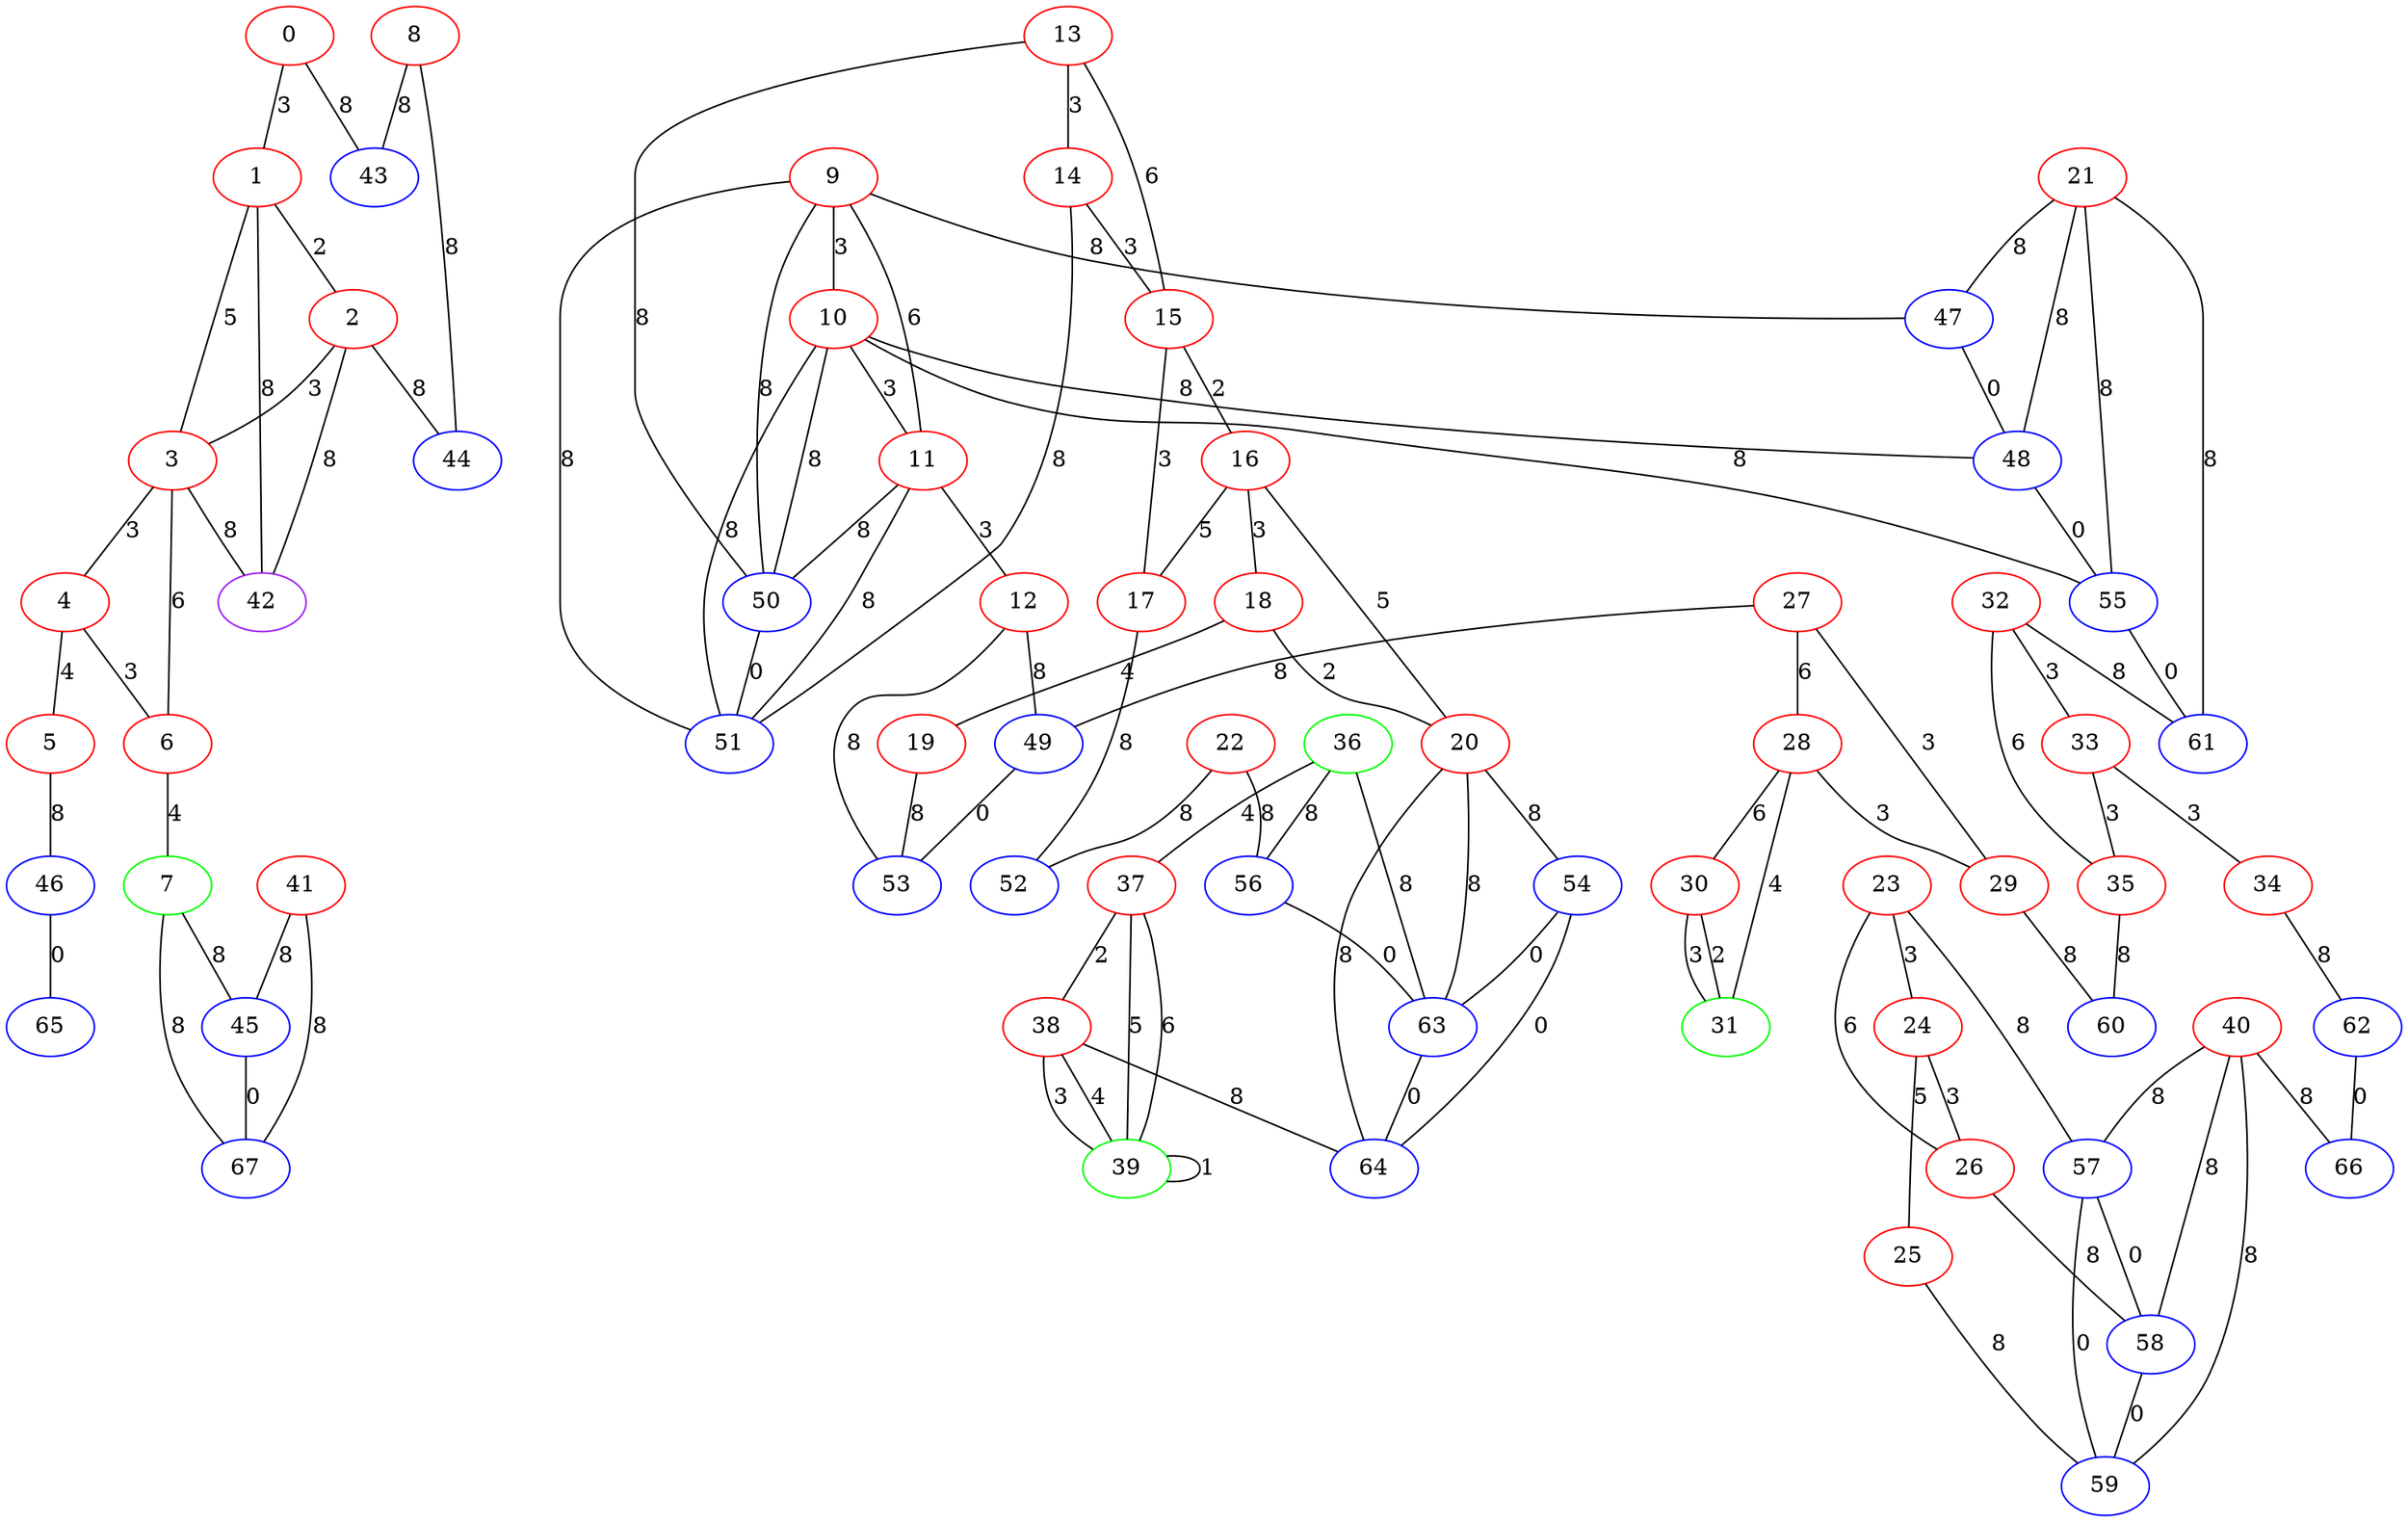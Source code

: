 graph "" {
0 [color=red, weight=1];
1 [color=red, weight=1];
2 [color=red, weight=1];
3 [color=red, weight=1];
4 [color=red, weight=1];
5 [color=red, weight=1];
6 [color=red, weight=1];
7 [color=green, weight=2];
8 [color=red, weight=1];
9 [color=red, weight=1];
10 [color=red, weight=1];
11 [color=red, weight=1];
12 [color=red, weight=1];
13 [color=red, weight=1];
14 [color=red, weight=1];
15 [color=red, weight=1];
16 [color=red, weight=1];
17 [color=red, weight=1];
18 [color=red, weight=1];
19 [color=red, weight=1];
20 [color=red, weight=1];
21 [color=red, weight=1];
22 [color=red, weight=1];
23 [color=red, weight=1];
24 [color=red, weight=1];
25 [color=red, weight=1];
26 [color=red, weight=1];
27 [color=red, weight=1];
28 [color=red, weight=1];
29 [color=red, weight=1];
30 [color=red, weight=1];
31 [color=green, weight=2];
32 [color=red, weight=1];
33 [color=red, weight=1];
34 [color=red, weight=1];
35 [color=red, weight=1];
36 [color=green, weight=2];
37 [color=red, weight=1];
38 [color=red, weight=1];
39 [color=green, weight=2];
40 [color=red, weight=1];
41 [color=red, weight=1];
42 [color=purple, weight=4];
43 [color=blue, weight=3];
44 [color=blue, weight=3];
45 [color=blue, weight=3];
46 [color=blue, weight=3];
47 [color=blue, weight=3];
48 [color=blue, weight=3];
49 [color=blue, weight=3];
50 [color=blue, weight=3];
51 [color=blue, weight=3];
52 [color=blue, weight=3];
53 [color=blue, weight=3];
54 [color=blue, weight=3];
55 [color=blue, weight=3];
56 [color=blue, weight=3];
57 [color=blue, weight=3];
58 [color=blue, weight=3];
59 [color=blue, weight=3];
60 [color=blue, weight=3];
61 [color=blue, weight=3];
62 [color=blue, weight=3];
63 [color=blue, weight=3];
64 [color=blue, weight=3];
65 [color=blue, weight=3];
66 [color=blue, weight=3];
67 [color=blue, weight=3];
0 -- 1  [key=0, label=3];
0 -- 43  [key=0, label=8];
1 -- 2  [key=0, label=2];
1 -- 3  [key=0, label=5];
1 -- 42  [key=0, label=8];
2 -- 42  [key=0, label=8];
2 -- 3  [key=0, label=3];
2 -- 44  [key=0, label=8];
3 -- 4  [key=0, label=3];
3 -- 42  [key=0, label=8];
3 -- 6  [key=0, label=6];
4 -- 5  [key=0, label=4];
4 -- 6  [key=0, label=3];
5 -- 46  [key=0, label=8];
6 -- 7  [key=0, label=4];
7 -- 67  [key=0, label=8];
7 -- 45  [key=0, label=8];
8 -- 43  [key=0, label=8];
8 -- 44  [key=0, label=8];
9 -- 51  [key=0, label=8];
9 -- 10  [key=0, label=3];
9 -- 11  [key=0, label=6];
9 -- 50  [key=0, label=8];
9 -- 47  [key=0, label=8];
10 -- 11  [key=0, label=3];
10 -- 48  [key=0, label=8];
10 -- 50  [key=0, label=8];
10 -- 51  [key=0, label=8];
10 -- 55  [key=0, label=8];
11 -- 51  [key=0, label=8];
11 -- 12  [key=0, label=3];
11 -- 50  [key=0, label=8];
12 -- 49  [key=0, label=8];
12 -- 53  [key=0, label=8];
13 -- 50  [key=0, label=8];
13 -- 14  [key=0, label=3];
13 -- 15  [key=0, label=6];
14 -- 51  [key=0, label=8];
14 -- 15  [key=0, label=3];
15 -- 16  [key=0, label=2];
15 -- 17  [key=0, label=3];
16 -- 17  [key=0, label=5];
16 -- 18  [key=0, label=3];
16 -- 20  [key=0, label=5];
17 -- 52  [key=0, label=8];
18 -- 19  [key=0, label=4];
18 -- 20  [key=0, label=2];
19 -- 53  [key=0, label=8];
20 -- 64  [key=0, label=8];
20 -- 54  [key=0, label=8];
20 -- 63  [key=0, label=8];
21 -- 48  [key=0, label=8];
21 -- 47  [key=0, label=8];
21 -- 61  [key=0, label=8];
21 -- 55  [key=0, label=8];
22 -- 56  [key=0, label=8];
22 -- 52  [key=0, label=8];
23 -- 24  [key=0, label=3];
23 -- 57  [key=0, label=8];
23 -- 26  [key=0, label=6];
24 -- 25  [key=0, label=5];
24 -- 26  [key=0, label=3];
25 -- 59  [key=0, label=8];
26 -- 58  [key=0, label=8];
27 -- 49  [key=0, label=8];
27 -- 28  [key=0, label=6];
27 -- 29  [key=0, label=3];
28 -- 29  [key=0, label=3];
28 -- 30  [key=0, label=6];
28 -- 31  [key=0, label=4];
29 -- 60  [key=0, label=8];
30 -- 31  [key=0, label=3];
30 -- 31  [key=1, label=2];
32 -- 33  [key=0, label=3];
32 -- 35  [key=0, label=6];
32 -- 61  [key=0, label=8];
33 -- 34  [key=0, label=3];
33 -- 35  [key=0, label=3];
34 -- 62  [key=0, label=8];
35 -- 60  [key=0, label=8];
36 -- 56  [key=0, label=8];
36 -- 37  [key=0, label=4];
36 -- 63  [key=0, label=8];
37 -- 38  [key=0, label=2];
37 -- 39  [key=0, label=5];
37 -- 39  [key=1, label=6];
38 -- 64  [key=0, label=8];
38 -- 39  [key=0, label=3];
38 -- 39  [key=1, label=4];
39 -- 39  [key=0, label=1];
40 -- 57  [key=0, label=8];
40 -- 58  [key=0, label=8];
40 -- 59  [key=0, label=8];
40 -- 66  [key=0, label=8];
41 -- 67  [key=0, label=8];
41 -- 45  [key=0, label=8];
45 -- 67  [key=0, label=0];
46 -- 65  [key=0, label=0];
47 -- 48  [key=0, label=0];
48 -- 55  [key=0, label=0];
49 -- 53  [key=0, label=0];
50 -- 51  [key=0, label=0];
54 -- 64  [key=0, label=0];
54 -- 63  [key=0, label=0];
55 -- 61  [key=0, label=0];
56 -- 63  [key=0, label=0];
57 -- 58  [key=0, label=0];
57 -- 59  [key=0, label=0];
58 -- 59  [key=0, label=0];
62 -- 66  [key=0, label=0];
63 -- 64  [key=0, label=0];
}
